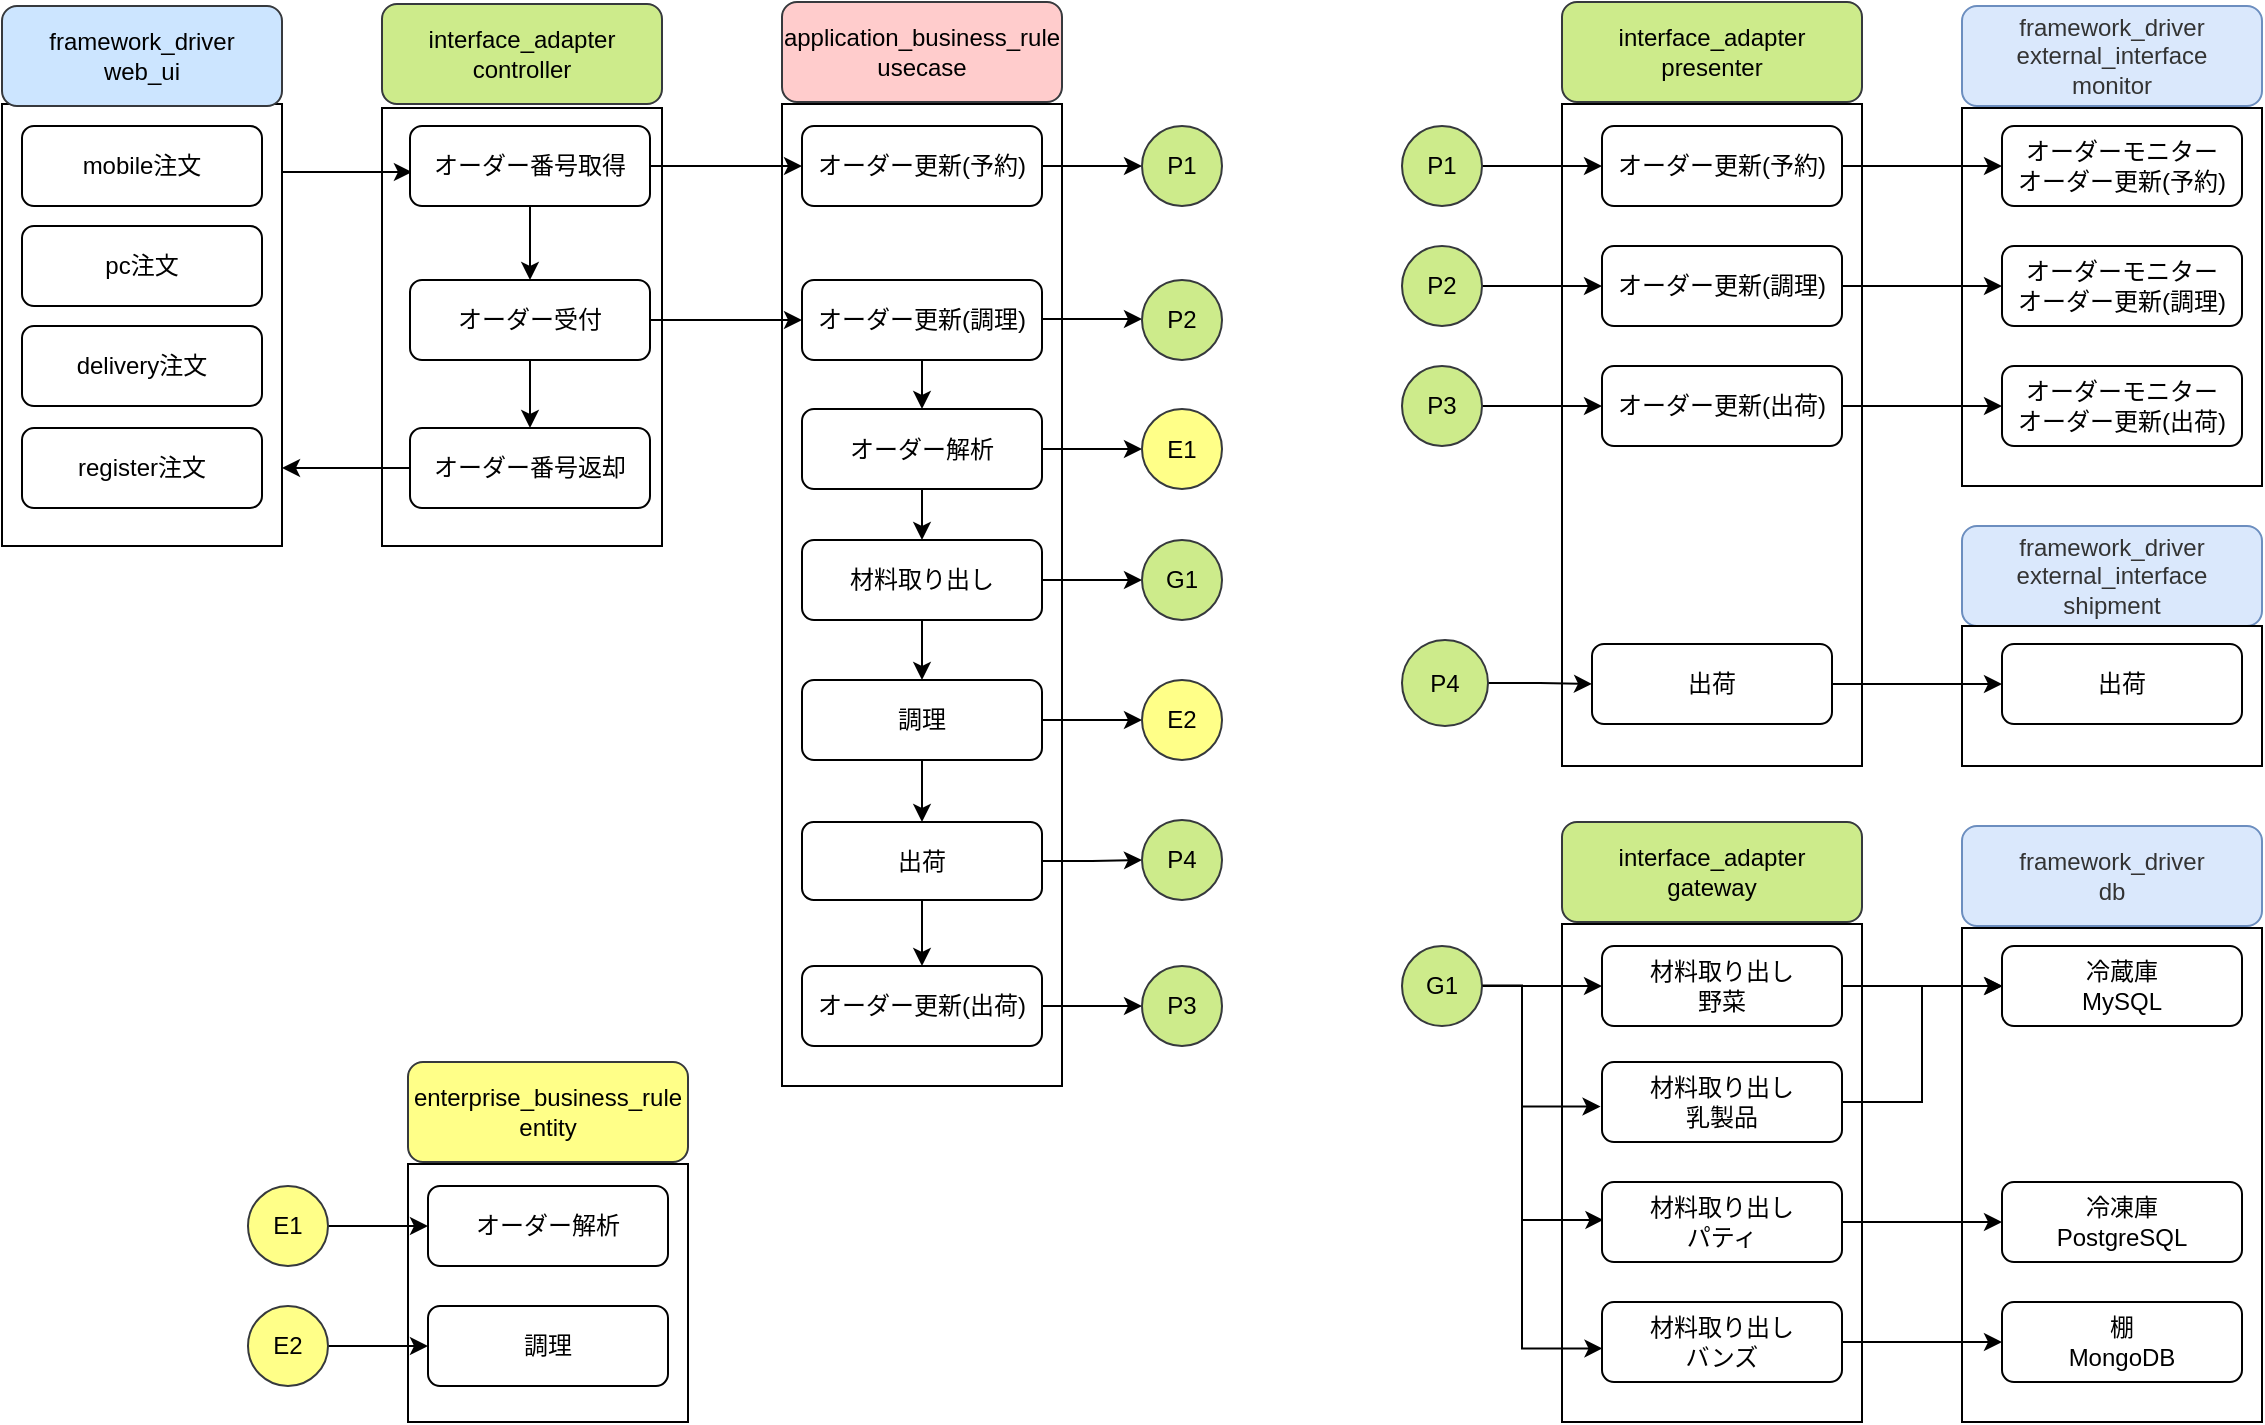 <mxfile version="14.6.11" type="device"><diagram id="rB9zlizWILBrdlT_Xwe6" name="ページ1"><mxGraphModel dx="868" dy="416" grid="1" gridSize="10" guides="1" tooltips="1" connect="0" arrows="1" fold="1" page="1" pageScale="1" pageWidth="827" pageHeight="1169" math="0" shadow="0"><root><mxCell id="0"/><mxCell id="1" parent="0"/><mxCell id="13" value="" style="rounded=0;whiteSpace=wrap;html=1;fillColor=none;" parent="1" vertex="1"><mxGeometry x="260" y="71" width="140" height="219" as="geometry"/></mxCell><mxCell id="39" style="edgeStyle=orthogonalEdgeStyle;rounded=0;orthogonalLoop=1;jettySize=auto;html=1;entryX=0.008;entryY=0.575;entryDx=0;entryDy=0;entryPerimeter=0;" parent="1" source="11" target="10" edge="1"><mxGeometry relative="1" as="geometry"><Array as="points"><mxPoint x="230" y="103"/><mxPoint x="230" y="103"/></Array></mxGeometry></mxCell><mxCell id="11" value="" style="rounded=0;whiteSpace=wrap;html=1;fillColor=none;" parent="1" vertex="1"><mxGeometry x="70" y="69" width="140" height="221" as="geometry"/></mxCell><mxCell id="2" value="mobile注文" style="rounded=1;whiteSpace=wrap;html=1;" parent="1" vertex="1"><mxGeometry x="80" y="80" width="120" height="40" as="geometry"/></mxCell><mxCell id="3" value="pc注文" style="rounded=1;whiteSpace=wrap;html=1;" parent="1" vertex="1"><mxGeometry x="80" y="130" width="120" height="40" as="geometry"/></mxCell><mxCell id="4" value="delivery注文" style="rounded=1;whiteSpace=wrap;html=1;" parent="1" vertex="1"><mxGeometry x="80" y="180" width="120" height="40" as="geometry"/></mxCell><mxCell id="6" value="register注文" style="rounded=1;whiteSpace=wrap;html=1;" parent="1" vertex="1"><mxGeometry x="80" y="231" width="120" height="40" as="geometry"/></mxCell><mxCell id="9" value="interface_adapter&lt;br&gt;controller" style="rounded=1;whiteSpace=wrap;html=1;fillColor=#cdeb8b;strokeColor=#36393d;" parent="1" vertex="1"><mxGeometry x="260" y="19" width="140" height="50" as="geometry"/></mxCell><mxCell id="22" style="edgeStyle=orthogonalEdgeStyle;rounded=0;orthogonalLoop=1;jettySize=auto;html=1;exitX=0.5;exitY=1;exitDx=0;exitDy=0;entryX=0.5;entryY=0;entryDx=0;entryDy=0;" parent="1" source="10" target="16" edge="1"><mxGeometry relative="1" as="geometry"/></mxCell><mxCell id="48" value="" style="edgeStyle=orthogonalEdgeStyle;rounded=0;orthogonalLoop=1;jettySize=auto;html=1;" parent="1" source="10" target="45" edge="1"><mxGeometry relative="1" as="geometry"/></mxCell><mxCell id="10" value="オーダー番号取得" style="rounded=1;whiteSpace=wrap;html=1;" parent="1" vertex="1"><mxGeometry x="274" y="80" width="120" height="40" as="geometry"/></mxCell><mxCell id="12" value="framework_driver&lt;br&gt;web_ui" style="rounded=1;whiteSpace=wrap;html=1;fillColor=#cce5ff;strokeColor=#36393d;" parent="1" vertex="1"><mxGeometry x="70" y="20" width="140" height="50" as="geometry"/></mxCell><mxCell id="23" style="edgeStyle=orthogonalEdgeStyle;rounded=0;orthogonalLoop=1;jettySize=auto;html=1;exitX=0.5;exitY=1;exitDx=0;exitDy=0;" parent="1" source="16" target="17" edge="1"><mxGeometry relative="1" as="geometry"/></mxCell><mxCell id="37" style="edgeStyle=orthogonalEdgeStyle;rounded=0;orthogonalLoop=1;jettySize=auto;html=1;" parent="1" source="16" target="55" edge="1"><mxGeometry relative="1" as="geometry"/></mxCell><mxCell id="16" value="オーダー受付" style="rounded=1;whiteSpace=wrap;html=1;" parent="1" vertex="1"><mxGeometry x="274" y="157" width="120" height="40" as="geometry"/></mxCell><mxCell id="156" value="" style="edgeStyle=orthogonalEdgeStyle;rounded=0;orthogonalLoop=1;jettySize=auto;html=1;" parent="1" source="17" edge="1"><mxGeometry relative="1" as="geometry"><mxPoint x="210" y="251" as="targetPoint"/></mxGeometry></mxCell><mxCell id="17" value="オーダー番号返却" style="rounded=1;whiteSpace=wrap;html=1;" parent="1" vertex="1"><mxGeometry x="274" y="231" width="120" height="40" as="geometry"/></mxCell><mxCell id="34" value="" style="rounded=0;whiteSpace=wrap;html=1;fillColor=none;" parent="1" vertex="1"><mxGeometry x="460" y="69" width="140" height="491" as="geometry"/></mxCell><mxCell id="35" value="application_business_rule&lt;br&gt;usecase" style="rounded=1;whiteSpace=wrap;html=1;fillColor=#ffcccc;strokeColor=#36393d;" parent="1" vertex="1"><mxGeometry x="460" y="18" width="140" height="50" as="geometry"/></mxCell><mxCell id="40" value="" style="rounded=0;whiteSpace=wrap;html=1;fillColor=none;" parent="1" vertex="1"><mxGeometry x="850" y="69" width="150" height="331" as="geometry"/></mxCell><mxCell id="41" value="interface_adapter&lt;br&gt;presenter" style="rounded=1;whiteSpace=wrap;html=1;fillColor=#cdeb8b;strokeColor=#36393d;" parent="1" vertex="1"><mxGeometry x="850" y="18" width="150" height="50" as="geometry"/></mxCell><mxCell id="43" value="" style="rounded=0;whiteSpace=wrap;html=1;fillColor=none;" parent="1" vertex="1"><mxGeometry x="1050" y="71" width="150" height="189" as="geometry"/></mxCell><mxCell id="44" value="&lt;span style=&quot;color: rgb(51 , 51 , 51)&quot;&gt;framework_driver&lt;/span&gt;&lt;br style=&quot;color: rgb(51 , 51 , 51)&quot;&gt;&lt;span style=&quot;color: rgb(51 , 51 , 51)&quot;&gt;external_interface&lt;br&gt;monitor&lt;br&gt;&lt;/span&gt;" style="rounded=1;whiteSpace=wrap;html=1;fillColor=#dae8fc;strokeColor=#6c8ebf;" parent="1" vertex="1"><mxGeometry x="1050" y="20" width="150" height="50" as="geometry"/></mxCell><mxCell id="53" value="" style="edgeStyle=orthogonalEdgeStyle;rounded=0;orthogonalLoop=1;jettySize=auto;html=1;" parent="1" source="45" target="51" edge="1"><mxGeometry relative="1" as="geometry"/></mxCell><mxCell id="45" value="オーダー更新(予約)" style="rounded=1;whiteSpace=wrap;html=1;" parent="1" vertex="1"><mxGeometry x="470" y="80" width="120" height="40" as="geometry"/></mxCell><mxCell id="50" value="" style="edgeStyle=orthogonalEdgeStyle;rounded=0;orthogonalLoop=1;jettySize=auto;html=1;" parent="1" source="46" target="47" edge="1"><mxGeometry relative="1" as="geometry"/></mxCell><mxCell id="46" value="オーダー更新(予約)" style="rounded=1;whiteSpace=wrap;html=1;" parent="1" vertex="1"><mxGeometry x="870" y="80" width="120" height="40" as="geometry"/></mxCell><mxCell id="47" value="オーダーモニター&lt;br&gt;オーダー更新(予約)" style="rounded=1;whiteSpace=wrap;html=1;" parent="1" vertex="1"><mxGeometry x="1070" y="80" width="120" height="40" as="geometry"/></mxCell><mxCell id="51" value="P1" style="ellipse;whiteSpace=wrap;html=1;aspect=fixed;fillColor=#cdeb8b;strokeColor=#36393d;" parent="1" vertex="1"><mxGeometry x="640" y="80" width="40" height="40" as="geometry"/></mxCell><mxCell id="54" value="" style="edgeStyle=orthogonalEdgeStyle;rounded=0;orthogonalLoop=1;jettySize=auto;html=1;" parent="1" source="52" target="46" edge="1"><mxGeometry relative="1" as="geometry"/></mxCell><mxCell id="52" value="P1" style="ellipse;whiteSpace=wrap;html=1;aspect=fixed;fillColor=#cdeb8b;strokeColor=#36393d;" parent="1" vertex="1"><mxGeometry x="770" y="80" width="40" height="40" as="geometry"/></mxCell><mxCell id="64" value="" style="edgeStyle=orthogonalEdgeStyle;rounded=0;orthogonalLoop=1;jettySize=auto;html=1;" parent="1" source="55" target="56" edge="1"><mxGeometry relative="1" as="geometry"/></mxCell><mxCell id="55" value="オーダー更新(調理)" style="rounded=1;whiteSpace=wrap;html=1;" parent="1" vertex="1"><mxGeometry x="470" y="157" width="120" height="40" as="geometry"/></mxCell><mxCell id="66" value="" style="edgeStyle=orthogonalEdgeStyle;rounded=0;orthogonalLoop=1;jettySize=auto;html=1;" parent="1" source="56" target="65" edge="1"><mxGeometry relative="1" as="geometry"/></mxCell><mxCell id="72" value="" style="edgeStyle=orthogonalEdgeStyle;rounded=0;orthogonalLoop=1;jettySize=auto;html=1;" parent="1" source="56" target="67" edge="1"><mxGeometry relative="1" as="geometry"/></mxCell><mxCell id="56" value="オーダー解析" style="rounded=1;whiteSpace=wrap;html=1;" parent="1" vertex="1"><mxGeometry x="470" y="221.5" width="120" height="40" as="geometry"/></mxCell><mxCell id="57" value="" style="edgeStyle=orthogonalEdgeStyle;rounded=0;orthogonalLoop=1;jettySize=auto;html=1;" parent="1" edge="1"><mxGeometry relative="1" as="geometry"><mxPoint x="590" y="176.5" as="sourcePoint"/><mxPoint x="640" y="176.5" as="targetPoint"/></mxGeometry></mxCell><mxCell id="58" value="P2" style="ellipse;whiteSpace=wrap;html=1;aspect=fixed;fillColor=#cdeb8b;strokeColor=#36393d;" parent="1" vertex="1"><mxGeometry x="640" y="157" width="40" height="40" as="geometry"/></mxCell><mxCell id="62" value="" style="edgeStyle=orthogonalEdgeStyle;rounded=0;orthogonalLoop=1;jettySize=auto;html=1;" parent="1" source="59" target="60" edge="1"><mxGeometry relative="1" as="geometry"/></mxCell><mxCell id="59" value="P2" style="ellipse;whiteSpace=wrap;html=1;aspect=fixed;fillColor=#cdeb8b;strokeColor=#36393d;" parent="1" vertex="1"><mxGeometry x="770" y="140" width="40" height="40" as="geometry"/></mxCell><mxCell id="63" value="" style="edgeStyle=orthogonalEdgeStyle;rounded=0;orthogonalLoop=1;jettySize=auto;html=1;" parent="1" source="60" target="61" edge="1"><mxGeometry relative="1" as="geometry"/></mxCell><mxCell id="60" value="オーダー更新(調理)" style="rounded=1;whiteSpace=wrap;html=1;" parent="1" vertex="1"><mxGeometry x="870" y="140" width="120" height="40" as="geometry"/></mxCell><mxCell id="61" value="オーダーモニター&lt;br&gt;オーダー更新(調理)" style="rounded=1;whiteSpace=wrap;html=1;" parent="1" vertex="1"><mxGeometry x="1070" y="140" width="120" height="40" as="geometry"/></mxCell><mxCell id="65" value="E1" style="ellipse;whiteSpace=wrap;html=1;aspect=fixed;fillColor=#ffff88;strokeColor=#36393d;" parent="1" vertex="1"><mxGeometry x="640" y="221.5" width="40" height="40" as="geometry"/></mxCell><mxCell id="71" value="" style="edgeStyle=orthogonalEdgeStyle;rounded=0;orthogonalLoop=1;jettySize=auto;html=1;" parent="1" source="67" target="70" edge="1"><mxGeometry relative="1" as="geometry"/></mxCell><mxCell id="74" value="" style="edgeStyle=orthogonalEdgeStyle;rounded=0;orthogonalLoop=1;jettySize=auto;html=1;" parent="1" source="67" target="73" edge="1"><mxGeometry relative="1" as="geometry"/></mxCell><mxCell id="67" value="材料取り出し" style="rounded=1;whiteSpace=wrap;html=1;" parent="1" vertex="1"><mxGeometry x="470" y="287" width="120" height="40" as="geometry"/></mxCell><mxCell id="70" value="G1" style="ellipse;whiteSpace=wrap;html=1;aspect=fixed;fillColor=#cdeb8b;strokeColor=#36393d;" parent="1" vertex="1"><mxGeometry x="640" y="287" width="40" height="40" as="geometry"/></mxCell><mxCell id="76" value="" style="edgeStyle=orthogonalEdgeStyle;rounded=0;orthogonalLoop=1;jettySize=auto;html=1;" parent="1" source="73" target="75" edge="1"><mxGeometry relative="1" as="geometry"/></mxCell><mxCell id="141" value="" style="edgeStyle=orthogonalEdgeStyle;rounded=0;orthogonalLoop=1;jettySize=auto;html=1;" parent="1" source="73" target="138" edge="1"><mxGeometry relative="1" as="geometry"/></mxCell><mxCell id="73" value="調理" style="rounded=1;whiteSpace=wrap;html=1;" parent="1" vertex="1"><mxGeometry x="470" y="357" width="120" height="40" as="geometry"/></mxCell><mxCell id="75" value="E2" style="ellipse;whiteSpace=wrap;html=1;aspect=fixed;fillColor=#ffff88;strokeColor=#36393d;" parent="1" vertex="1"><mxGeometry x="640" y="357" width="40" height="40" as="geometry"/></mxCell><mxCell id="86" value="" style="edgeStyle=orthogonalEdgeStyle;rounded=0;orthogonalLoop=1;jettySize=auto;html=1;" parent="1" source="77" target="80" edge="1"><mxGeometry relative="1" as="geometry"/></mxCell><mxCell id="77" value="オーダー更新(出荷)" style="rounded=1;whiteSpace=wrap;html=1;" parent="1" vertex="1"><mxGeometry x="470" y="500" width="120" height="40" as="geometry"/></mxCell><mxCell id="80" value="P3" style="ellipse;whiteSpace=wrap;html=1;aspect=fixed;fillColor=#cdeb8b;strokeColor=#36393d;" parent="1" vertex="1"><mxGeometry x="640" y="500" width="40" height="40" as="geometry"/></mxCell><mxCell id="81" value="" style="edgeStyle=orthogonalEdgeStyle;rounded=0;orthogonalLoop=1;jettySize=auto;html=1;" parent="1" source="82" target="84" edge="1"><mxGeometry relative="1" as="geometry"/></mxCell><mxCell id="82" value="P3" style="ellipse;whiteSpace=wrap;html=1;aspect=fixed;fillColor=#cdeb8b;strokeColor=#36393d;" parent="1" vertex="1"><mxGeometry x="770" y="200" width="40" height="40" as="geometry"/></mxCell><mxCell id="83" value="" style="edgeStyle=orthogonalEdgeStyle;rounded=0;orthogonalLoop=1;jettySize=auto;html=1;" parent="1" source="84" target="85" edge="1"><mxGeometry relative="1" as="geometry"/></mxCell><mxCell id="84" value="オーダー更新(出荷)" style="rounded=1;whiteSpace=wrap;html=1;" parent="1" vertex="1"><mxGeometry x="870" y="200" width="120" height="40" as="geometry"/></mxCell><mxCell id="85" value="オーダーモニター&lt;br&gt;オーダー更新(出荷)" style="rounded=1;whiteSpace=wrap;html=1;" parent="1" vertex="1"><mxGeometry x="1070" y="200" width="120" height="40" as="geometry"/></mxCell><mxCell id="87" value="" style="rounded=0;whiteSpace=wrap;html=1;fillColor=none;" parent="1" vertex="1"><mxGeometry x="273" y="599" width="140" height="129" as="geometry"/></mxCell><mxCell id="88" value="enterprise_business_rule&lt;br&gt;entity" style="rounded=1;whiteSpace=wrap;html=1;fillColor=#ffff88;strokeColor=#36393d;" parent="1" vertex="1"><mxGeometry x="273" y="548" width="140" height="50" as="geometry"/></mxCell><mxCell id="89" value="オーダー解析" style="rounded=1;whiteSpace=wrap;html=1;" parent="1" vertex="1"><mxGeometry x="283" y="610" width="120" height="40" as="geometry"/></mxCell><mxCell id="90" value="" style="edgeStyle=orthogonalEdgeStyle;rounded=0;orthogonalLoop=1;jettySize=auto;html=1;" parent="1" source="91" target="89" edge="1"><mxGeometry relative="1" as="geometry"/></mxCell><mxCell id="91" value="E1" style="ellipse;whiteSpace=wrap;html=1;aspect=fixed;fillColor=#ffff88;strokeColor=#36393d;" parent="1" vertex="1"><mxGeometry x="193" y="610" width="40" height="40" as="geometry"/></mxCell><mxCell id="92" value="" style="edgeStyle=orthogonalEdgeStyle;rounded=0;orthogonalLoop=1;jettySize=auto;html=1;" parent="1" source="93" target="94" edge="1"><mxGeometry relative="1" as="geometry"/></mxCell><mxCell id="93" value="E2" style="ellipse;whiteSpace=wrap;html=1;aspect=fixed;fillColor=#ffff88;strokeColor=#36393d;" parent="1" vertex="1"><mxGeometry x="193" y="670" width="40" height="40" as="geometry"/></mxCell><mxCell id="94" value="調理" style="rounded=1;whiteSpace=wrap;html=1;" parent="1" vertex="1"><mxGeometry x="283" y="670" width="120" height="40" as="geometry"/></mxCell><mxCell id="95" value="" style="edgeStyle=orthogonalEdgeStyle;rounded=0;orthogonalLoop=1;jettySize=auto;html=1;" parent="1" edge="1"><mxGeometry relative="1" as="geometry"><mxPoint x="870" y="512" as="targetPoint"/></mxGeometry></mxCell><mxCell id="98" value="" style="rounded=0;whiteSpace=wrap;html=1;fillColor=none;" parent="1" vertex="1"><mxGeometry x="850" y="479" width="150" height="249" as="geometry"/></mxCell><mxCell id="99" value="interface_adapter&lt;br&gt;gateway" style="rounded=1;whiteSpace=wrap;html=1;fillColor=#cdeb8b;strokeColor=#36393d;" parent="1" vertex="1"><mxGeometry x="850" y="428" width="150" height="50" as="geometry"/></mxCell><mxCell id="100" value="" style="rounded=0;whiteSpace=wrap;html=1;fillColor=none;" parent="1" vertex="1"><mxGeometry x="1050" y="481" width="150" height="247" as="geometry"/></mxCell><mxCell id="101" value="&lt;span style=&quot;color: rgb(51 , 51 , 51)&quot;&gt;framework_driver&lt;/span&gt;&lt;br style=&quot;color: rgb(51 , 51 , 51)&quot;&gt;&lt;font color=&quot;#333333&quot;&gt;db&lt;/font&gt;" style="rounded=1;whiteSpace=wrap;html=1;fillColor=#dae8fc;strokeColor=#6c8ebf;" parent="1" vertex="1"><mxGeometry x="1050" y="430" width="150" height="50" as="geometry"/></mxCell><mxCell id="102" value="" style="edgeStyle=orthogonalEdgeStyle;rounded=0;orthogonalLoop=1;jettySize=auto;html=1;" parent="1" source="103" target="104" edge="1"><mxGeometry relative="1" as="geometry"/></mxCell><mxCell id="103" value="材料取り出し&lt;br&gt;野菜" style="rounded=1;whiteSpace=wrap;html=1;" parent="1" vertex="1"><mxGeometry x="870" y="490" width="120" height="40" as="geometry"/></mxCell><mxCell id="104" value="冷蔵庫&lt;br&gt;MySQL" style="rounded=1;whiteSpace=wrap;html=1;" parent="1" vertex="1"><mxGeometry x="1070" y="490" width="120" height="40" as="geometry"/></mxCell><mxCell id="124" value="" style="edgeStyle=orthogonalEdgeStyle;rounded=0;orthogonalLoop=1;jettySize=auto;html=1;entryX=0.006;entryY=0.474;entryDx=0;entryDy=0;entryPerimeter=0;" parent="1" source="106" target="118" edge="1"><mxGeometry relative="1" as="geometry"><Array as="points"><mxPoint x="830" y="510"/><mxPoint x="830" y="627"/></Array></mxGeometry></mxCell><mxCell id="125" value="" style="edgeStyle=orthogonalEdgeStyle;rounded=0;orthogonalLoop=1;jettySize=auto;html=1;entryX=-0.006;entryY=0.557;entryDx=0;entryDy=0;entryPerimeter=0;" parent="1" source="106" target="117" edge="1"><mxGeometry relative="1" as="geometry"><Array as="points"><mxPoint x="830" y="510"/><mxPoint x="830" y="570"/></Array></mxGeometry></mxCell><mxCell id="126" value="" style="edgeStyle=orthogonalEdgeStyle;rounded=0;orthogonalLoop=1;jettySize=auto;html=1;" parent="1" source="106" target="103" edge="1"><mxGeometry relative="1" as="geometry"/></mxCell><mxCell id="106" value="G1" style="ellipse;whiteSpace=wrap;html=1;aspect=fixed;fillColor=#cdeb8b;strokeColor=#36393d;" parent="1" vertex="1"><mxGeometry x="770" y="490" width="40" height="40" as="geometry"/></mxCell><mxCell id="130" style="edgeStyle=orthogonalEdgeStyle;rounded=0;orthogonalLoop=1;jettySize=auto;html=1;entryX=0.003;entryY=0.5;entryDx=0;entryDy=0;entryPerimeter=0;" parent="1" source="117" target="104" edge="1"><mxGeometry relative="1" as="geometry"/></mxCell><mxCell id="117" value="材料取り出し&lt;br&gt;乳製品" style="rounded=1;whiteSpace=wrap;html=1;" parent="1" vertex="1"><mxGeometry x="870" y="548" width="120" height="40" as="geometry"/></mxCell><mxCell id="134" value="" style="edgeStyle=orthogonalEdgeStyle;rounded=0;orthogonalLoop=1;jettySize=auto;html=1;" parent="1" source="118" target="132" edge="1"><mxGeometry relative="1" as="geometry"/></mxCell><mxCell id="118" value="材料取り出し&lt;br&gt;パティ" style="rounded=1;whiteSpace=wrap;html=1;" parent="1" vertex="1"><mxGeometry x="870" y="608" width="120" height="40" as="geometry"/></mxCell><mxCell id="135" value="" style="edgeStyle=orthogonalEdgeStyle;rounded=0;orthogonalLoop=1;jettySize=auto;html=1;" parent="1" source="119" target="133" edge="1"><mxGeometry relative="1" as="geometry"/></mxCell><mxCell id="119" value="材料取り出し&lt;br&gt;バンズ" style="rounded=1;whiteSpace=wrap;html=1;" parent="1" vertex="1"><mxGeometry x="870" y="668" width="120" height="40" as="geometry"/></mxCell><mxCell id="127" value="" style="edgeStyle=orthogonalEdgeStyle;rounded=0;orthogonalLoop=1;jettySize=auto;html=1;entryX=0.002;entryY=0.581;entryDx=0;entryDy=0;entryPerimeter=0;exitX=1.006;exitY=0.495;exitDx=0;exitDy=0;exitPerimeter=0;" parent="1" source="106" target="119" edge="1"><mxGeometry relative="1" as="geometry"><mxPoint x="780" y="520" as="sourcePoint"/><mxPoint x="879.28" y="580.28" as="targetPoint"/><Array as="points"><mxPoint x="830" y="510"/><mxPoint x="830" y="691"/></Array></mxGeometry></mxCell><mxCell id="132" value="冷凍庫&lt;br&gt;PostgreSQL" style="rounded=1;whiteSpace=wrap;html=1;" parent="1" vertex="1"><mxGeometry x="1070" y="608" width="120" height="40" as="geometry"/></mxCell><mxCell id="133" value="棚&lt;br&gt;MongoDB" style="rounded=1;whiteSpace=wrap;html=1;" parent="1" vertex="1"><mxGeometry x="1070" y="668" width="120" height="40" as="geometry"/></mxCell><mxCell id="140" value="" style="edgeStyle=orthogonalEdgeStyle;rounded=0;orthogonalLoop=1;jettySize=auto;html=1;" parent="1" source="138" target="139" edge="1"><mxGeometry relative="1" as="geometry"/></mxCell><mxCell id="142" value="" style="edgeStyle=orthogonalEdgeStyle;rounded=0;orthogonalLoop=1;jettySize=auto;html=1;" parent="1" source="138" target="77" edge="1"><mxGeometry relative="1" as="geometry"/></mxCell><mxCell id="138" value="出荷" style="rounded=1;whiteSpace=wrap;html=1;" parent="1" vertex="1"><mxGeometry x="470" y="428" width="120" height="39" as="geometry"/></mxCell><mxCell id="139" value="P4" style="ellipse;whiteSpace=wrap;html=1;aspect=fixed;fillColor=#cdeb8b;strokeColor=#36393d;" parent="1" vertex="1"><mxGeometry x="640" y="427" width="40" height="40" as="geometry"/></mxCell><mxCell id="143" value="&lt;span style=&quot;color: rgb(51 , 51 , 51)&quot;&gt;framework_driver&lt;/span&gt;&lt;br style=&quot;color: rgb(51 , 51 , 51)&quot;&gt;&lt;font color=&quot;#333333&quot;&gt;external_interface&lt;/font&gt;&lt;br&gt;&lt;font color=&quot;#333333&quot;&gt;shipment&lt;/font&gt;" style="rounded=1;whiteSpace=wrap;html=1;fillColor=#dae8fc;strokeColor=#6c8ebf;" parent="1" vertex="1"><mxGeometry x="1050" y="280" width="150" height="50" as="geometry"/></mxCell><mxCell id="144" value="" style="rounded=0;whiteSpace=wrap;html=1;fillColor=none;" parent="1" vertex="1"><mxGeometry x="1050" y="330" width="150" height="70" as="geometry"/></mxCell><mxCell id="145" value="出荷" style="rounded=1;whiteSpace=wrap;html=1;" parent="1" vertex="1"><mxGeometry x="1070" y="339" width="120" height="40" as="geometry"/></mxCell><mxCell id="155" value="" style="edgeStyle=orthogonalEdgeStyle;rounded=0;orthogonalLoop=1;jettySize=auto;html=1;" parent="1" source="152" target="145" edge="1"><mxGeometry relative="1" as="geometry"/></mxCell><mxCell id="152" value="出荷" style="rounded=1;whiteSpace=wrap;html=1;" parent="1" vertex="1"><mxGeometry x="865" y="339" width="120" height="40" as="geometry"/></mxCell><mxCell id="154" value="" style="edgeStyle=orthogonalEdgeStyle;rounded=0;orthogonalLoop=1;jettySize=auto;html=1;" parent="1" source="153" target="152" edge="1"><mxGeometry relative="1" as="geometry"/></mxCell><mxCell id="153" value="P4" style="ellipse;whiteSpace=wrap;html=1;aspect=fixed;fillColor=#cdeb8b;strokeColor=#36393d;" parent="1" vertex="1"><mxGeometry x="770" y="337" width="43" height="43" as="geometry"/></mxCell></root></mxGraphModel></diagram></mxfile>